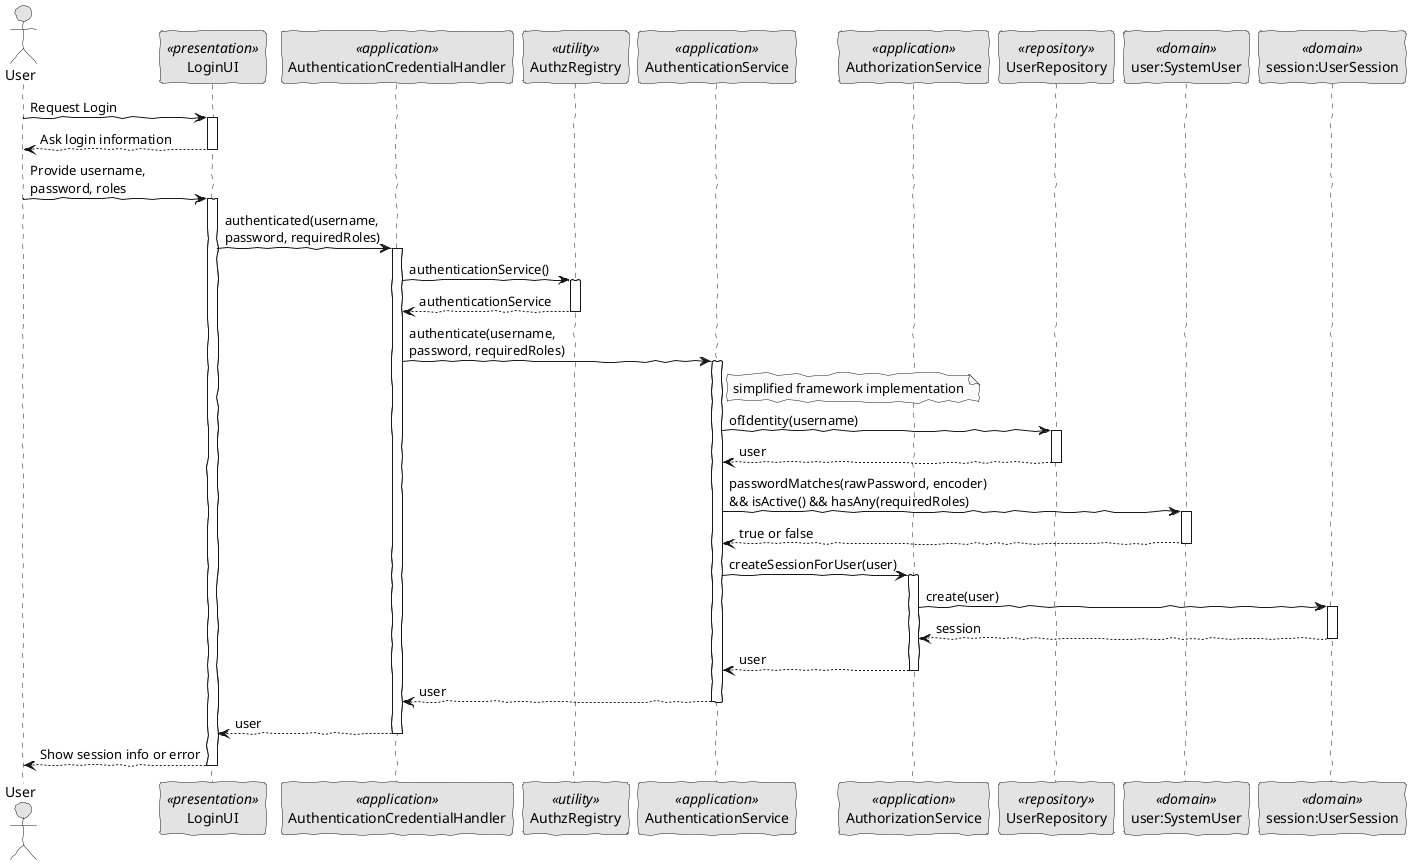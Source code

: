 @startuml
skinparam handwritten true
skinparam monochrome true
skinparam packageStyle rect
skinparam defaultFontName FG Virgil
skinparam shadowing false

actor "User" as USER
participant LoginUI as UI <<presentation>>
participant AuthenticationCredentialHandler as Handler <<application>>
participant AuthzRegistry as Registry <<utility>>
participant AuthenticationService as AuthService <<application>>
participant AuthorizationService as AuthzService <<application>>
participant UserRepository as Repo <<repository>>
participant "user:SystemUser" as User <<domain>>
participant "session:UserSession" as Session <<domain>>

USER -> UI : Request Login
activate UI
UI --> USER : Ask login information
deactivate UI

USER -> UI : Provide username,\npassword, roles
activate UI

UI -> Handler : authenticated(username,\npassword, requiredRoles)
activate Handler

Handler -> Registry : authenticationService()
activate Registry
Registry --> Handler : authenticationService
deactivate Registry

Handler -> AuthService : authenticate(username,\npassword, requiredRoles)
activate AuthService

note right of AuthService : simplified framework implementation

AuthService -> Repo : ofIdentity(username)
activate Repo
Repo --> AuthService : user
deactivate Repo

AuthService -> User : passwordMatches(rawPassword, encoder)\n&& isActive() && hasAny(requiredRoles)
activate User
User --> AuthService : true or false
deactivate User

AuthService -> AuthzService : createSessionForUser(user)
activate AuthzService
AuthzService -> Session : create(user)
activate Session
Session --> AuthzService : session
deactivate Session
AuthzService --> AuthService : user
deactivate AuthzService

AuthService --> Handler : user
deactivate AuthService

Handler --> UI : user
deactivate Handler

UI --> USER : Show session info or error
deactivate UI

@enduml

